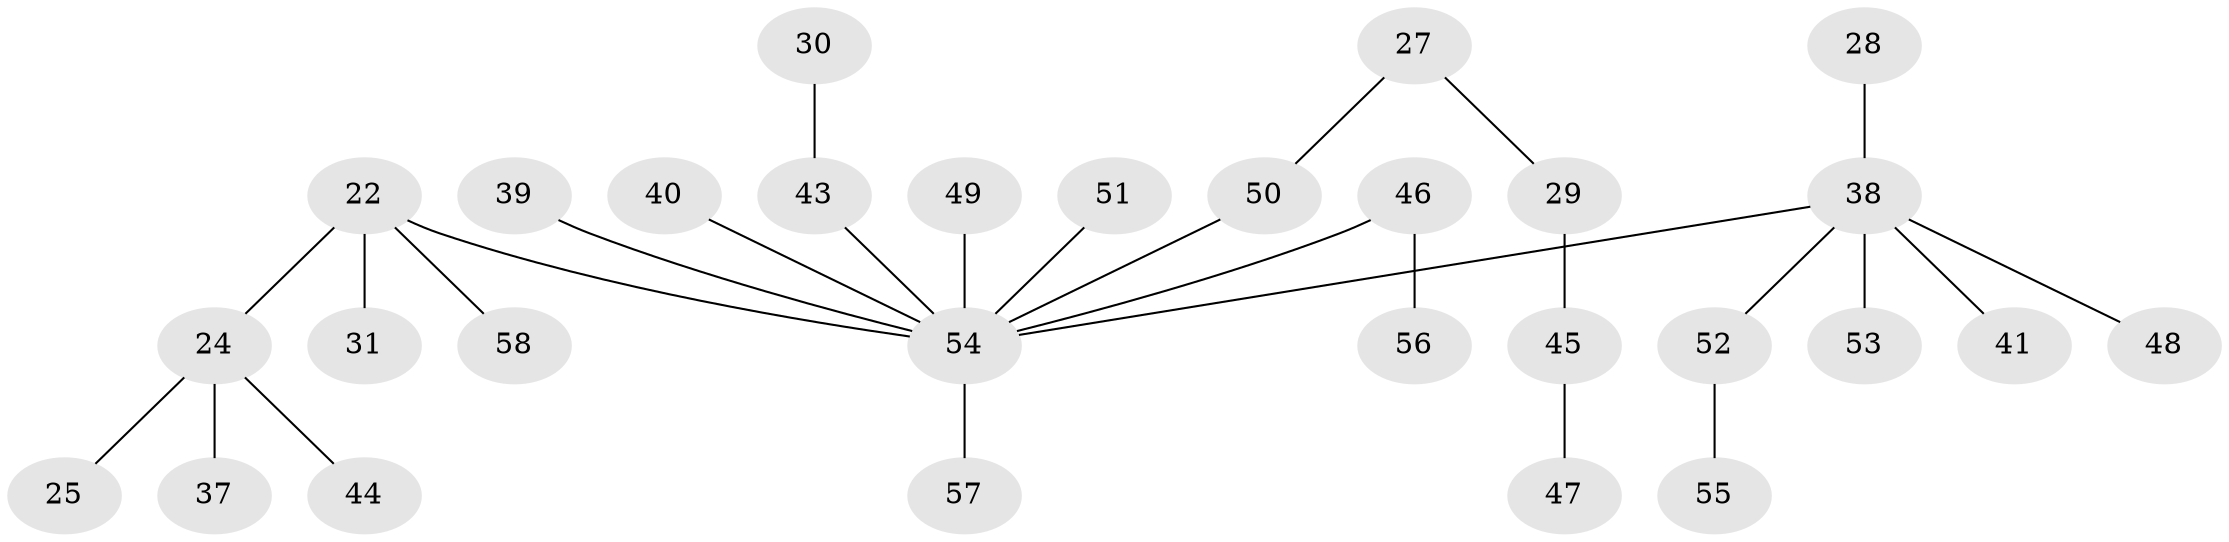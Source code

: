// original degree distribution, {2: 0.3448275862068966, 6: 0.017241379310344827, 4: 0.08620689655172414, 5: 0.034482758620689655, 3: 0.06896551724137931, 1: 0.4482758620689655}
// Generated by graph-tools (version 1.1) at 2025/57/03/04/25 21:57:05]
// undirected, 29 vertices, 28 edges
graph export_dot {
graph [start="1"]
  node [color=gray90,style=filled];
  22;
  24;
  25;
  27;
  28;
  29;
  30;
  31;
  37;
  38 [super="+35+33"];
  39;
  40;
  41;
  43 [super="+26"];
  44;
  45;
  46;
  47;
  48;
  49 [super="+21"];
  50 [super="+7+19"];
  51 [super="+20"];
  52 [super="+36"];
  53;
  54 [super="+42+34+23+15"];
  55;
  56;
  57;
  58;
  22 -- 24;
  22 -- 31;
  22 -- 58;
  22 -- 54;
  24 -- 25;
  24 -- 37;
  24 -- 44;
  27 -- 29;
  27 -- 50;
  28 -- 38;
  29 -- 45;
  30 -- 43;
  38 -- 48;
  38 -- 52;
  38 -- 53;
  38 -- 54;
  38 -- 41;
  39 -- 54;
  40 -- 54;
  43 -- 54;
  45 -- 47;
  46 -- 56;
  46 -- 54;
  49 -- 54;
  50 -- 54;
  51 -- 54;
  52 -- 55;
  54 -- 57;
}
